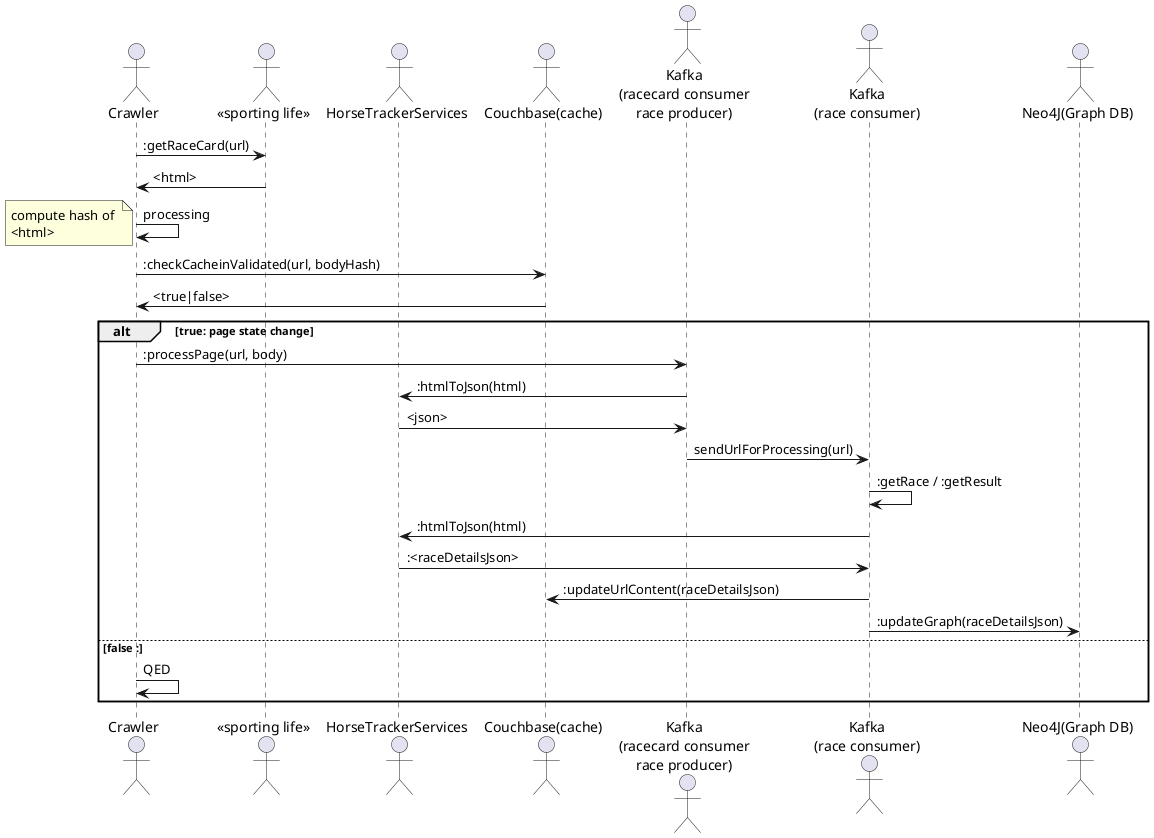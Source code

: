@startuml
actor  "Crawler" as C
actor  "<<sporting life>>" as SL
actor  "HorseTrackerServices" as S
actor "Couchbase(cache)" as CB
actor  "Kafka\n(racecard consumer\nrace producer)" as K
actor  "Kafka\n(race consumer)" as K2
actor  "Kafka\n(race consumer)" as K2
actor  "Neo4J(Graph DB)" as GD
C -> SL: :getRaceCard(url)
SL -> C: <html>
C -> C: processing
note left: compute hash of \n<html>
C -> CB : :checkCacheinValidated(url, bodyHash)
CB -> C : <true|false>
alt true: page state change
    C -> K: :processPage(url, body)
    K -> S: :htmlToJson(html)
    S -> K: <json>
    K -> K2: sendUrlForProcessing(url)
    K2 -> K2: :getRace / :getResult
    K2 -> S: :htmlToJson(html)
    S -> K2: :<raceDetailsJson>
    K2 -> CB: :updateUrlContent(raceDetailsJson)
    K2 -> GD: :updateGraph(raceDetailsJson)

else false :
    C -> C: QED
end
@enduml